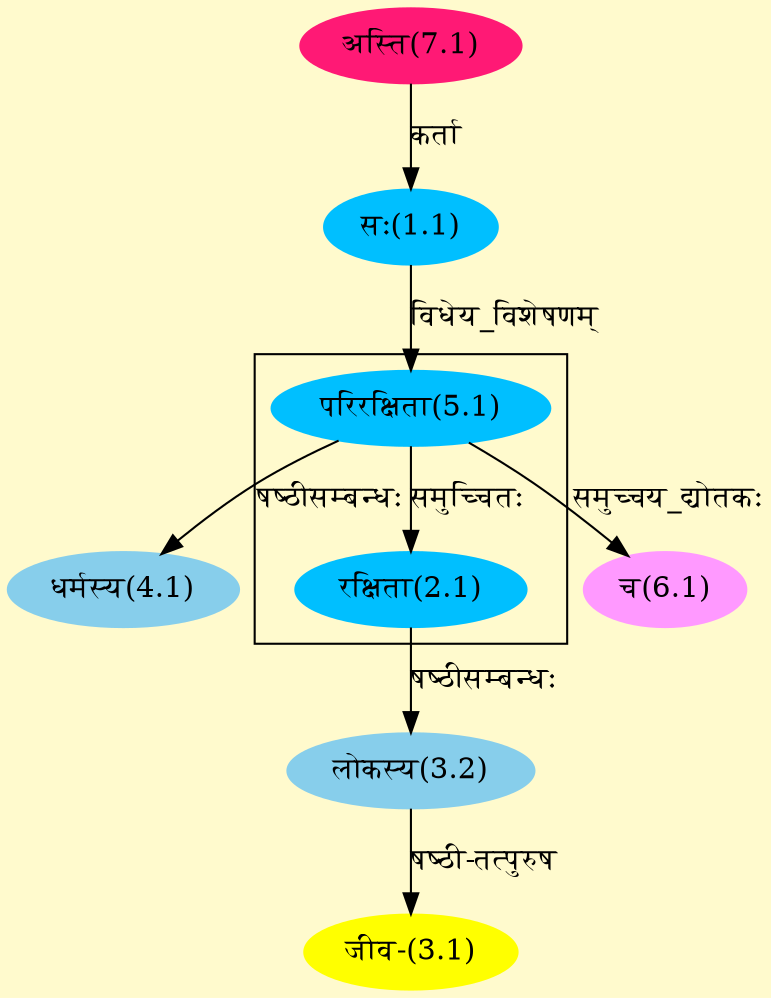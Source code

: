 digraph G{
rankdir=BT;
 compound=true;
 bgcolor="lemonchiffon1";

subgraph cluster_1{
Node2_1 [style=filled, color="#00BFFF" label = "रक्षिता(2.1)"]
Node5_1 [style=filled, color="#00BFFF" label = "परिरक्षिता(5.1)"]

}
Node1_1 [style=filled, color="#00BFFF" label = "सः(1.1)"]
Node7_1 [style=filled, color="#FF1975" label = "अस्ति(7.1)"]
Node3_1 [style=filled, color="#FFFF00" label = "जीव-(3.1)"]
Node3_2 [style=filled, color="#87CEEB" label = "लोकस्य(3.2)"]
Node2_1 [style=filled, color="#00BFFF" label = "रक्षिता(2.1)"]
Node4_1 [style=filled, color="#87CEEB" label = "धर्मस्य(4.1)"]
Node5_1 [style=filled, color="#00BFFF" label = "परिरक्षिता(5.1)"]
Node6_1 [style=filled, color="#FF99FF" label = "च(6.1)"]
/* Start of Relations section */

Node1_1 -> Node7_1 [  label="कर्ता"  dir="back" ]
Node2_1 -> Node5_1 [  label="समुच्चितः"  dir="back" ]
Node3_1 -> Node3_2 [  label="षष्ठी-तत्पुरुष"  dir="back" ]
Node3_2 -> Node2_1 [  label="षष्ठीसम्बन्धः"  dir="back" ]
Node4_1 -> Node5_1 [  label="षष्ठीसम्बन्धः"  dir="back" ]
Node5_1 -> Node1_1 [  label="विधेय_विशेषणम्"  dir="back" ]
Node6_1 -> Node5_1 [  label="समुच्चय_द्योतकः"  dir="back" ]
}
